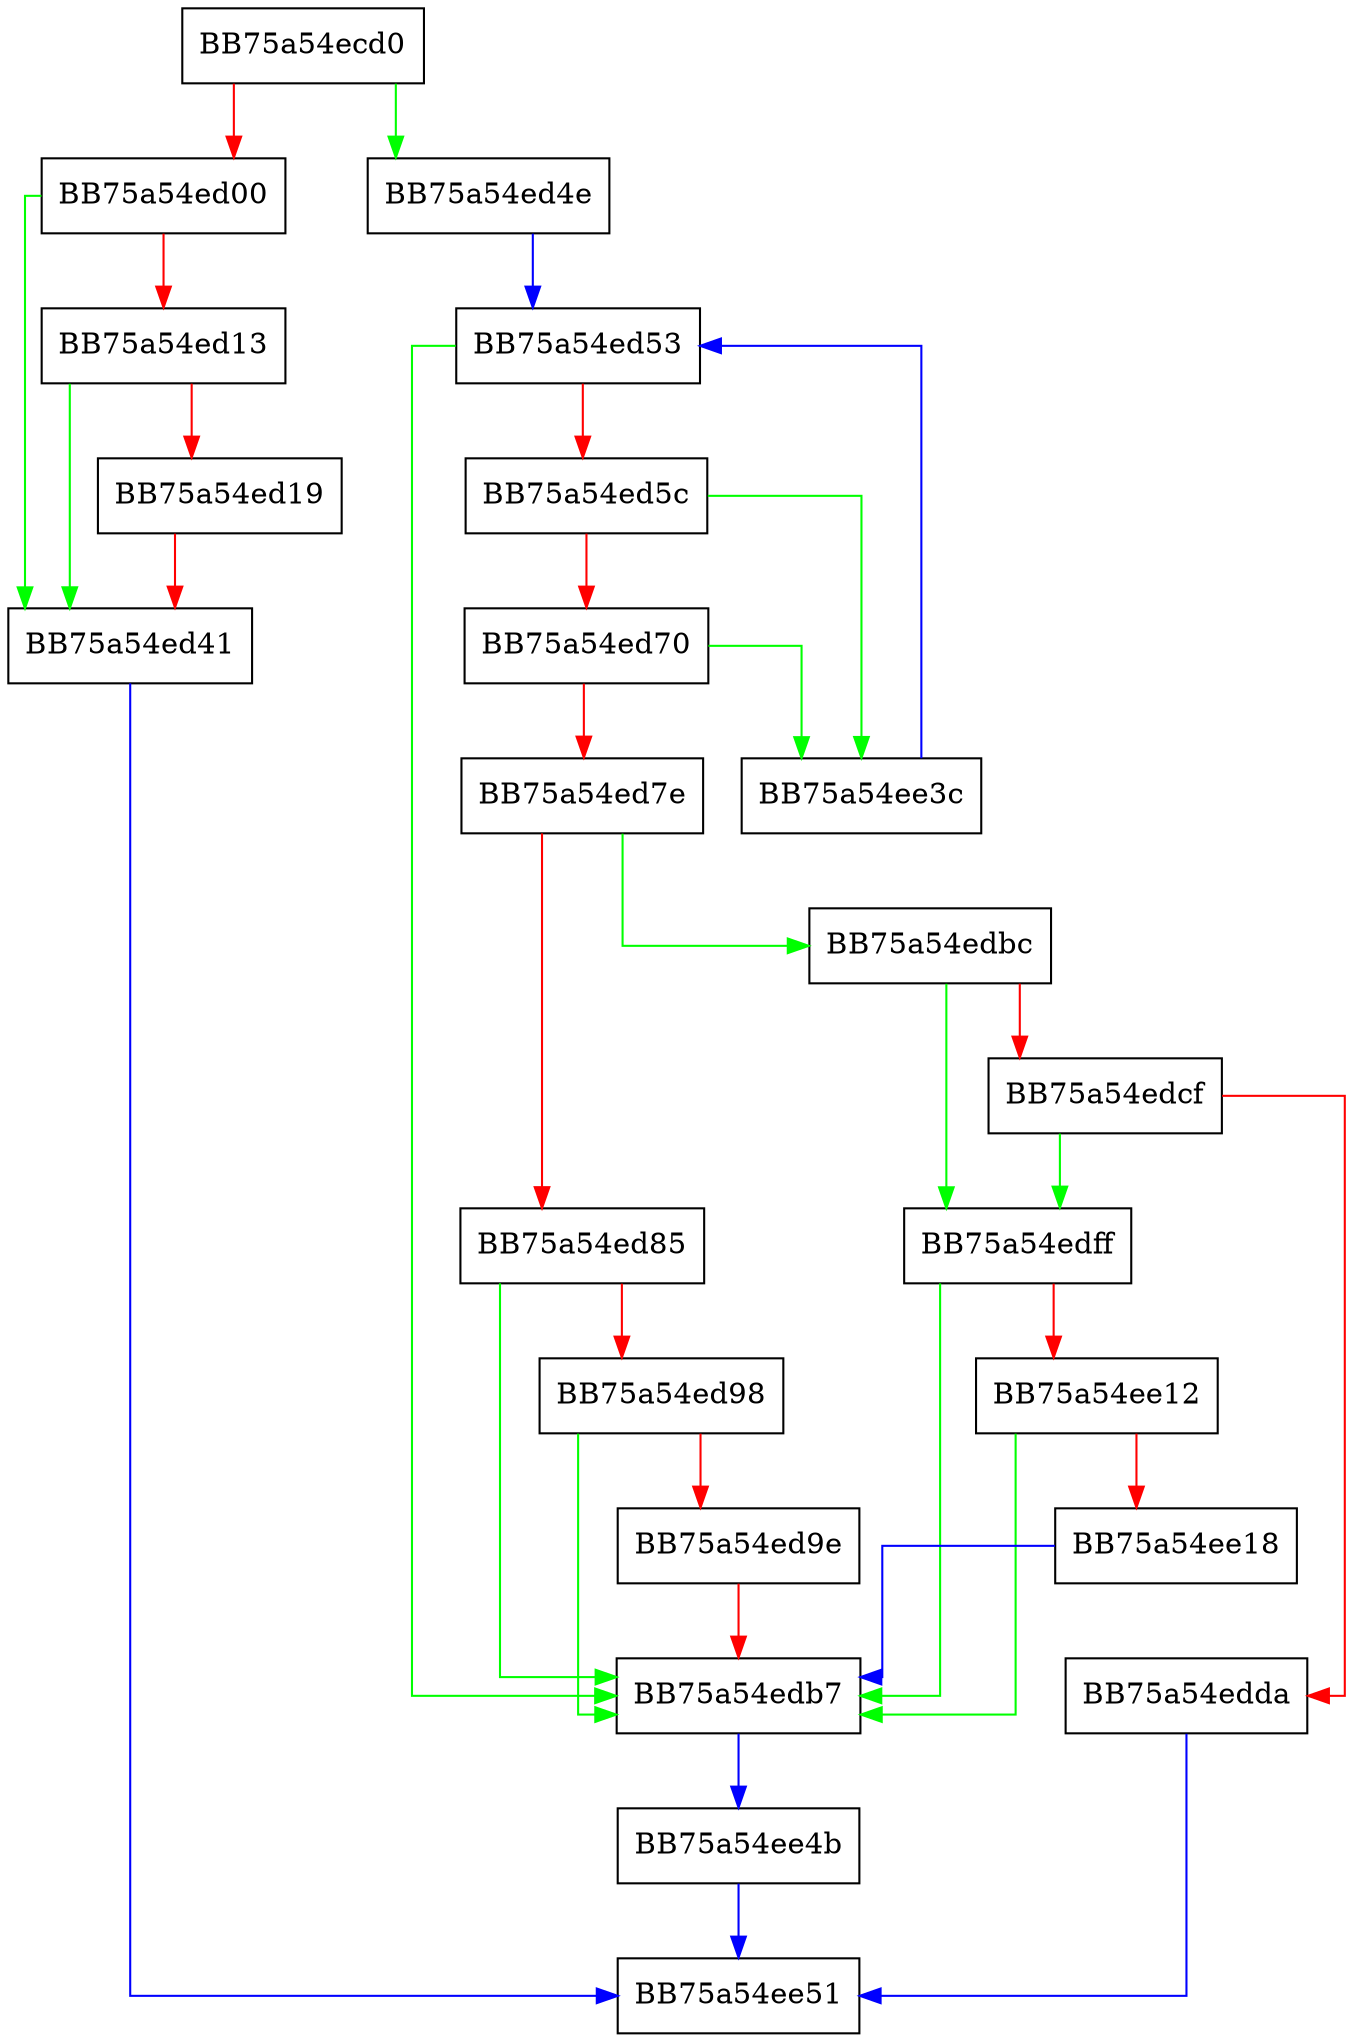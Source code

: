 digraph GetField {
  node [shape="box"];
  graph [splines=ortho];
  BB75a54ecd0 -> BB75a54ed4e [color="green"];
  BB75a54ecd0 -> BB75a54ed00 [color="red"];
  BB75a54ed00 -> BB75a54ed41 [color="green"];
  BB75a54ed00 -> BB75a54ed13 [color="red"];
  BB75a54ed13 -> BB75a54ed41 [color="green"];
  BB75a54ed13 -> BB75a54ed19 [color="red"];
  BB75a54ed19 -> BB75a54ed41 [color="red"];
  BB75a54ed41 -> BB75a54ee51 [color="blue"];
  BB75a54ed4e -> BB75a54ed53 [color="blue"];
  BB75a54ed53 -> BB75a54edb7 [color="green"];
  BB75a54ed53 -> BB75a54ed5c [color="red"];
  BB75a54ed5c -> BB75a54ee3c [color="green"];
  BB75a54ed5c -> BB75a54ed70 [color="red"];
  BB75a54ed70 -> BB75a54ee3c [color="green"];
  BB75a54ed70 -> BB75a54ed7e [color="red"];
  BB75a54ed7e -> BB75a54edbc [color="green"];
  BB75a54ed7e -> BB75a54ed85 [color="red"];
  BB75a54ed85 -> BB75a54edb7 [color="green"];
  BB75a54ed85 -> BB75a54ed98 [color="red"];
  BB75a54ed98 -> BB75a54edb7 [color="green"];
  BB75a54ed98 -> BB75a54ed9e [color="red"];
  BB75a54ed9e -> BB75a54edb7 [color="red"];
  BB75a54edb7 -> BB75a54ee4b [color="blue"];
  BB75a54edbc -> BB75a54edff [color="green"];
  BB75a54edbc -> BB75a54edcf [color="red"];
  BB75a54edcf -> BB75a54edff [color="green"];
  BB75a54edcf -> BB75a54edda [color="red"];
  BB75a54edda -> BB75a54ee51 [color="blue"];
  BB75a54edff -> BB75a54edb7 [color="green"];
  BB75a54edff -> BB75a54ee12 [color="red"];
  BB75a54ee12 -> BB75a54edb7 [color="green"];
  BB75a54ee12 -> BB75a54ee18 [color="red"];
  BB75a54ee18 -> BB75a54edb7 [color="blue"];
  BB75a54ee3c -> BB75a54ed53 [color="blue"];
  BB75a54ee4b -> BB75a54ee51 [color="blue"];
}
